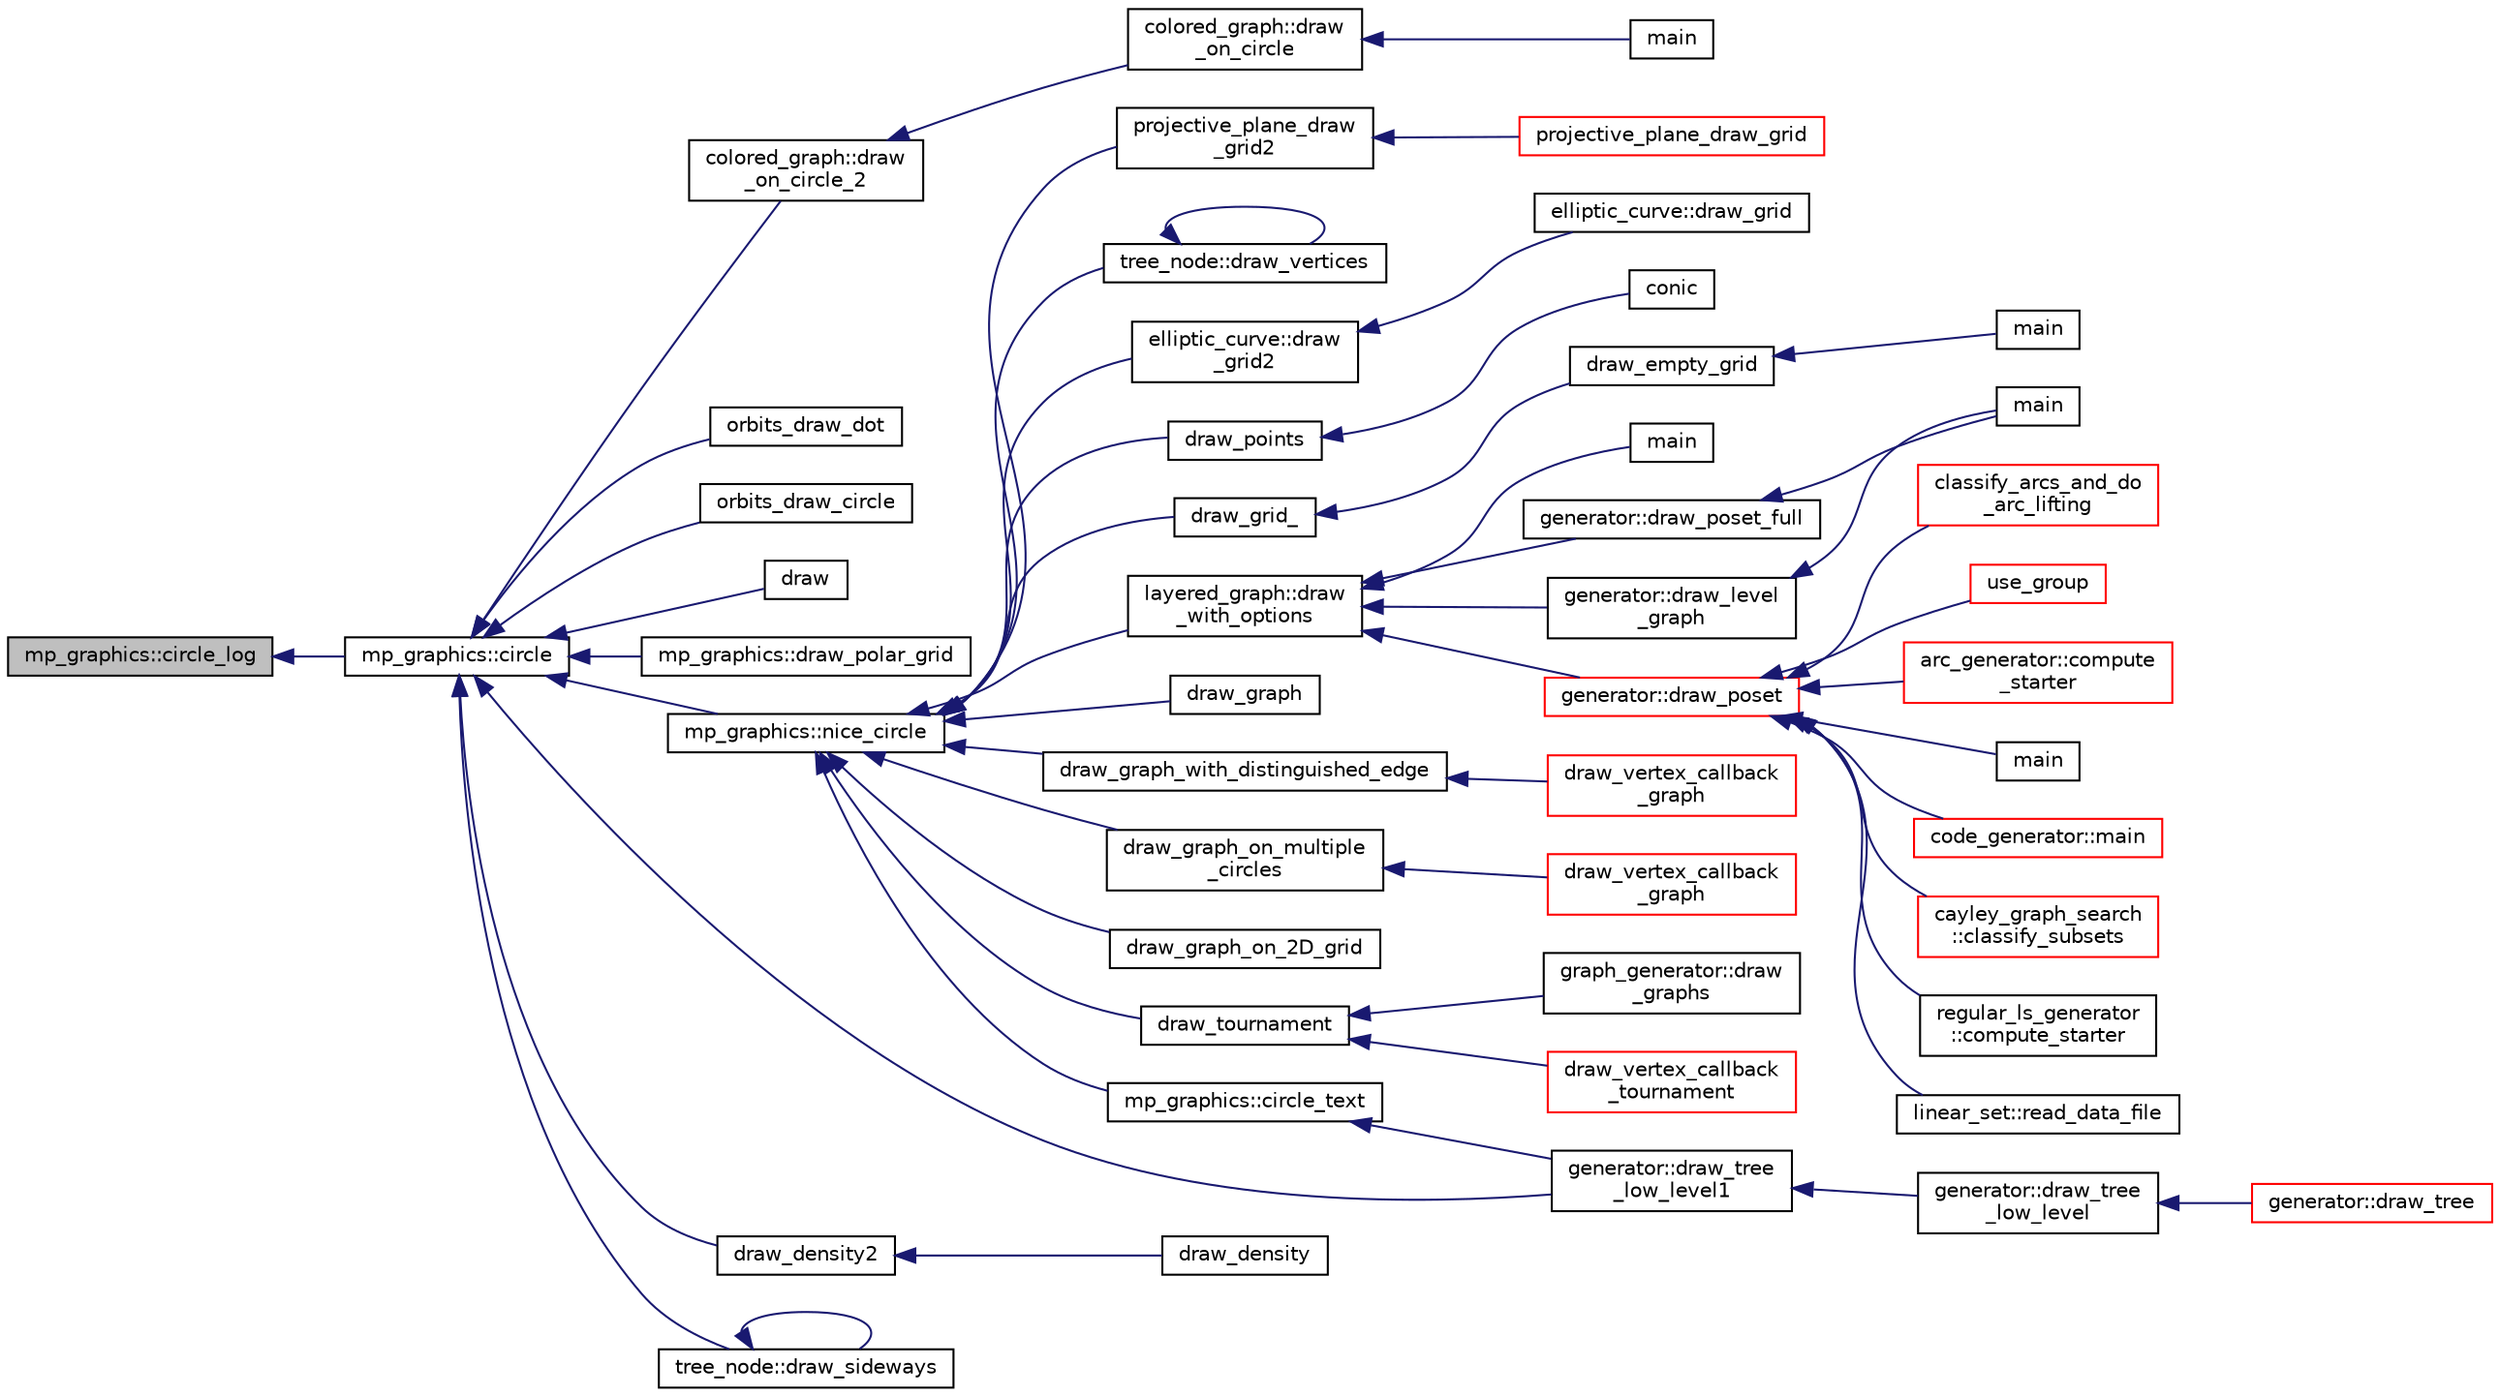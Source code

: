 digraph "mp_graphics::circle_log"
{
  edge [fontname="Helvetica",fontsize="10",labelfontname="Helvetica",labelfontsize="10"];
  node [fontname="Helvetica",fontsize="10",shape=record];
  rankdir="LR";
  Node951 [label="mp_graphics::circle_log",height=0.2,width=0.4,color="black", fillcolor="grey75", style="filled", fontcolor="black"];
  Node951 -> Node952 [dir="back",color="midnightblue",fontsize="10",style="solid",fontname="Helvetica"];
  Node952 [label="mp_graphics::circle",height=0.2,width=0.4,color="black", fillcolor="white", style="filled",URL="$da/d2c/classmp__graphics.html#a0e1e32cdfd93dd41678a1dda2671ab6e"];
  Node952 -> Node953 [dir="back",color="midnightblue",fontsize="10",style="solid",fontname="Helvetica"];
  Node953 [label="colored_graph::draw\l_on_circle_2",height=0.2,width=0.4,color="black", fillcolor="white", style="filled",URL="$dc/de2/classcolored__graph.html#a5491c0aa5ba7e60fb694fe7fbbc5ce8a"];
  Node953 -> Node954 [dir="back",color="midnightblue",fontsize="10",style="solid",fontname="Helvetica"];
  Node954 [label="colored_graph::draw\l_on_circle",height=0.2,width=0.4,color="black", fillcolor="white", style="filled",URL="$dc/de2/classcolored__graph.html#af5b7af38772c569cc0d6ab1d7c1fe20b"];
  Node954 -> Node955 [dir="back",color="midnightblue",fontsize="10",style="solid",fontname="Helvetica"];
  Node955 [label="main",height=0.2,width=0.4,color="black", fillcolor="white", style="filled",URL="$d2/dfa/draw__colored__graph_8_c.html#a3c04138a5bfe5d72780bb7e82a18e627"];
  Node952 -> Node956 [dir="back",color="midnightblue",fontsize="10",style="solid",fontname="Helvetica"];
  Node956 [label="orbits_draw_dot",height=0.2,width=0.4,color="black", fillcolor="white", style="filled",URL="$d9/d29/draw_8_c.html#a20a270e8cc52b4a32cdd36bfa75d849e"];
  Node952 -> Node957 [dir="back",color="midnightblue",fontsize="10",style="solid",fontname="Helvetica"];
  Node957 [label="orbits_draw_circle",height=0.2,width=0.4,color="black", fillcolor="white", style="filled",URL="$d9/d29/draw_8_c.html#aab67c26d29e82151142b788f15c5fe1e"];
  Node952 -> Node958 [dir="back",color="midnightblue",fontsize="10",style="solid",fontname="Helvetica"];
  Node958 [label="draw",height=0.2,width=0.4,color="black", fillcolor="white", style="filled",URL="$d7/d04/graphics_8h.html#a2f0462cf6d66f0096ed82a8dad6e4c3d"];
  Node952 -> Node959 [dir="back",color="midnightblue",fontsize="10",style="solid",fontname="Helvetica"];
  Node959 [label="mp_graphics::draw_polar_grid",height=0.2,width=0.4,color="black", fillcolor="white", style="filled",URL="$da/d2c/classmp__graphics.html#a6fddb7e055dd8099413f41489342fcff"];
  Node952 -> Node960 [dir="back",color="midnightblue",fontsize="10",style="solid",fontname="Helvetica"];
  Node960 [label="mp_graphics::nice_circle",height=0.2,width=0.4,color="black", fillcolor="white", style="filled",URL="$da/d2c/classmp__graphics.html#a29055ee6a26b527757614c4e75911ade"];
  Node960 -> Node961 [dir="back",color="midnightblue",fontsize="10",style="solid",fontname="Helvetica"];
  Node961 [label="draw_points",height=0.2,width=0.4,color="black", fillcolor="white", style="filled",URL="$d4/de8/conic_8_c.html#aee69d86bdad98af95960ee1aa7effa3a"];
  Node961 -> Node962 [dir="back",color="midnightblue",fontsize="10",style="solid",fontname="Helvetica"];
  Node962 [label="conic",height=0.2,width=0.4,color="black", fillcolor="white", style="filled",URL="$d4/de8/conic_8_c.html#a96def9474b981a9d5831a9b48d85d652"];
  Node960 -> Node963 [dir="back",color="midnightblue",fontsize="10",style="solid",fontname="Helvetica"];
  Node963 [label="draw_grid_",height=0.2,width=0.4,color="black", fillcolor="white", style="filled",URL="$da/d6d/field_8_c.html#a7d63b7cbb41f5eee173cf829ac238a23"];
  Node963 -> Node964 [dir="back",color="midnightblue",fontsize="10",style="solid",fontname="Helvetica"];
  Node964 [label="draw_empty_grid",height=0.2,width=0.4,color="black", fillcolor="white", style="filled",URL="$da/d6d/field_8_c.html#a0d28d1958c704e954ef7bb377a58c811"];
  Node964 -> Node965 [dir="back",color="midnightblue",fontsize="10",style="solid",fontname="Helvetica"];
  Node965 [label="main",height=0.2,width=0.4,color="black", fillcolor="white", style="filled",URL="$da/d6d/field_8_c.html#a3c04138a5bfe5d72780bb7e82a18e627"];
  Node960 -> Node966 [dir="back",color="midnightblue",fontsize="10",style="solid",fontname="Helvetica"];
  Node966 [label="layered_graph::draw\l_with_options",height=0.2,width=0.4,color="black", fillcolor="white", style="filled",URL="$da/db1/classlayered__graph.html#a4c76e40c6cf5bfb2ab2df20c33e846bc"];
  Node966 -> Node967 [dir="back",color="midnightblue",fontsize="10",style="solid",fontname="Helvetica"];
  Node967 [label="main",height=0.2,width=0.4,color="black", fillcolor="white", style="filled",URL="$da/d62/layered__graph__main_8_c.html#a217dbf8b442f20279ea00b898af96f52"];
  Node966 -> Node968 [dir="back",color="midnightblue",fontsize="10",style="solid",fontname="Helvetica"];
  Node968 [label="generator::draw_poset_full",height=0.2,width=0.4,color="black", fillcolor="white", style="filled",URL="$d7/d73/classgenerator.html#a6f7f90e50993905db31342536ac59d8c"];
  Node968 -> Node969 [dir="back",color="midnightblue",fontsize="10",style="solid",fontname="Helvetica"];
  Node969 [label="main",height=0.2,width=0.4,color="black", fillcolor="white", style="filled",URL="$de/d2d/graph_2graph_8_c.html#a217dbf8b442f20279ea00b898af96f52"];
  Node966 -> Node970 [dir="back",color="midnightblue",fontsize="10",style="solid",fontname="Helvetica"];
  Node970 [label="generator::draw_poset",height=0.2,width=0.4,color="red", fillcolor="white", style="filled",URL="$d7/d73/classgenerator.html#aa4f99c75a86701ba85e514a294efdf3a"];
  Node970 -> Node971 [dir="back",color="midnightblue",fontsize="10",style="solid",fontname="Helvetica"];
  Node971 [label="main",height=0.2,width=0.4,color="black", fillcolor="white", style="filled",URL="$d1/d5e/blt__main_8_c.html#a217dbf8b442f20279ea00b898af96f52"];
  Node970 -> Node972 [dir="back",color="midnightblue",fontsize="10",style="solid",fontname="Helvetica"];
  Node972 [label="code_generator::main",height=0.2,width=0.4,color="red", fillcolor="white", style="filled",URL="$db/d37/classcode__generator.html#ab3cf3a306e4032c2b471ac95321c599f"];
  Node970 -> Node974 [dir="back",color="midnightblue",fontsize="10",style="solid",fontname="Helvetica"];
  Node974 [label="cayley_graph_search\l::classify_subsets",height=0.2,width=0.4,color="red", fillcolor="white", style="filled",URL="$de/dae/classcayley__graph__search.html#a4cf8a90752e018a281481ac80ad52c4b"];
  Node970 -> Node977 [dir="back",color="midnightblue",fontsize="10",style="solid",fontname="Helvetica"];
  Node977 [label="regular_ls_generator\l::compute_starter",height=0.2,width=0.4,color="black", fillcolor="white", style="filled",URL="$d2/dd8/classregular__ls__generator.html#aa38907741058694a73194b02ceb4a53d"];
  Node970 -> Node978 [dir="back",color="midnightblue",fontsize="10",style="solid",fontname="Helvetica"];
  Node978 [label="linear_set::read_data_file",height=0.2,width=0.4,color="black", fillcolor="white", style="filled",URL="$dd/d86/classlinear__set.html#a9a5cd28cc81be7ee41002b2e3114c2cb"];
  Node970 -> Node979 [dir="back",color="midnightblue",fontsize="10",style="solid",fontname="Helvetica"];
  Node979 [label="classify_arcs_and_do\l_arc_lifting",height=0.2,width=0.4,color="red", fillcolor="white", style="filled",URL="$d6/dc3/arc__lifting__main_8_c.html#afdd7be16f16b8c71e9a72fe5f6a0b59c"];
  Node970 -> Node981 [dir="back",color="midnightblue",fontsize="10",style="solid",fontname="Helvetica"];
  Node981 [label="use_group",height=0.2,width=0.4,color="red", fillcolor="white", style="filled",URL="$d9/d9f/all__cliques_8_c.html#aba62531e97173264c39afe2c7857af31"];
  Node970 -> Node983 [dir="back",color="midnightblue",fontsize="10",style="solid",fontname="Helvetica"];
  Node983 [label="arc_generator::compute\l_starter",height=0.2,width=0.4,color="red", fillcolor="white", style="filled",URL="$d4/d21/classarc__generator.html#aad1dcec3a1c302e743d574bd1ac857d9"];
  Node966 -> Node991 [dir="back",color="midnightblue",fontsize="10",style="solid",fontname="Helvetica"];
  Node991 [label="generator::draw_level\l_graph",height=0.2,width=0.4,color="black", fillcolor="white", style="filled",URL="$d7/d73/classgenerator.html#a6bbc7b7aafea55ff8e202efc43ab263c"];
  Node991 -> Node969 [dir="back",color="midnightblue",fontsize="10",style="solid",fontname="Helvetica"];
  Node960 -> Node992 [dir="back",color="midnightblue",fontsize="10",style="solid",fontname="Helvetica"];
  Node992 [label="draw_graph",height=0.2,width=0.4,color="black", fillcolor="white", style="filled",URL="$d7/d04/graphics_8h.html#af937131778e8fbd30fd890cf5423f839"];
  Node960 -> Node993 [dir="back",color="midnightblue",fontsize="10",style="solid",fontname="Helvetica"];
  Node993 [label="draw_graph_with_distinguished_edge",height=0.2,width=0.4,color="black", fillcolor="white", style="filled",URL="$d7/d04/graphics_8h.html#a988569053fbe52d7320623c4e27b8aca"];
  Node993 -> Node994 [dir="back",color="midnightblue",fontsize="10",style="solid",fontname="Helvetica"];
  Node994 [label="draw_vertex_callback\l_graph",height=0.2,width=0.4,color="red", fillcolor="white", style="filled",URL="$da/d62/layered__graph__main_8_c.html#a48fa52122e4195a9e84162168e41b79d"];
  Node960 -> Node998 [dir="back",color="midnightblue",fontsize="10",style="solid",fontname="Helvetica"];
  Node998 [label="draw_graph_on_multiple\l_circles",height=0.2,width=0.4,color="black", fillcolor="white", style="filled",URL="$d7/d04/graphics_8h.html#a63ab8fc9db24e6b7a4d0c2994ebb5013"];
  Node998 -> Node999 [dir="back",color="midnightblue",fontsize="10",style="solid",fontname="Helvetica"];
  Node999 [label="draw_vertex_callback\l_graph",height=0.2,width=0.4,color="red", fillcolor="white", style="filled",URL="$d7/d2a/treedraw_8_c.html#ac40fdd8ab91b570efb82c2f7a37a545e"];
  Node960 -> Node1002 [dir="back",color="midnightblue",fontsize="10",style="solid",fontname="Helvetica"];
  Node1002 [label="draw_graph_on_2D_grid",height=0.2,width=0.4,color="black", fillcolor="white", style="filled",URL="$d7/d04/graphics_8h.html#af1fb7eed73ca4b08ce41329c6b843f6b"];
  Node960 -> Node1003 [dir="back",color="midnightblue",fontsize="10",style="solid",fontname="Helvetica"];
  Node1003 [label="draw_tournament",height=0.2,width=0.4,color="black", fillcolor="white", style="filled",URL="$d7/d04/graphics_8h.html#abdcf81159ed67c2b19501ea77dbbf6c9"];
  Node1003 -> Node1004 [dir="back",color="midnightblue",fontsize="10",style="solid",fontname="Helvetica"];
  Node1004 [label="graph_generator::draw\l_graphs",height=0.2,width=0.4,color="black", fillcolor="white", style="filled",URL="$d9/d91/classgraph__generator.html#aa07ad014571c0dbd09b93ccb99eb648e"];
  Node1003 -> Node1005 [dir="back",color="midnightblue",fontsize="10",style="solid",fontname="Helvetica"];
  Node1005 [label="draw_vertex_callback\l_tournament",height=0.2,width=0.4,color="red", fillcolor="white", style="filled",URL="$da/d62/layered__graph__main_8_c.html#abbe547a03d8b114e3e28cc9b31a00e2c"];
  Node960 -> Node1006 [dir="back",color="midnightblue",fontsize="10",style="solid",fontname="Helvetica"];
  Node1006 [label="mp_graphics::circle_text",height=0.2,width=0.4,color="black", fillcolor="white", style="filled",URL="$da/d2c/classmp__graphics.html#aa50563fd445efab70c7abc5700c6049b"];
  Node1006 -> Node1007 [dir="back",color="midnightblue",fontsize="10",style="solid",fontname="Helvetica"];
  Node1007 [label="generator::draw_tree\l_low_level1",height=0.2,width=0.4,color="black", fillcolor="white", style="filled",URL="$d7/d73/classgenerator.html#a05c91a8f773c25fbad2e806201d5f0d3"];
  Node1007 -> Node1008 [dir="back",color="midnightblue",fontsize="10",style="solid",fontname="Helvetica"];
  Node1008 [label="generator::draw_tree\l_low_level",height=0.2,width=0.4,color="black", fillcolor="white", style="filled",URL="$d7/d73/classgenerator.html#a7ec4c0902ecfc19049792b60526ae446"];
  Node1008 -> Node1009 [dir="back",color="midnightblue",fontsize="10",style="solid",fontname="Helvetica"];
  Node1009 [label="generator::draw_tree",height=0.2,width=0.4,color="red", fillcolor="white", style="filled",URL="$d7/d73/classgenerator.html#ae3d68e3de8f4a5decdaef2d8008cd4a6"];
  Node960 -> Node1060 [dir="back",color="midnightblue",fontsize="10",style="solid",fontname="Helvetica"];
  Node1060 [label="projective_plane_draw\l_grid2",height=0.2,width=0.4,color="black", fillcolor="white", style="filled",URL="$de/dea/plot_8_c.html#ab39804332acaaaaa6c7f3fd56ac914b3"];
  Node1060 -> Node1061 [dir="back",color="midnightblue",fontsize="10",style="solid",fontname="Helvetica"];
  Node1061 [label="projective_plane_draw_grid",height=0.2,width=0.4,color="red", fillcolor="white", style="filled",URL="$de/dea/plot_8_c.html#a40dac96f82a9acafbf7d017f601b9880"];
  Node960 -> Node997 [dir="back",color="midnightblue",fontsize="10",style="solid",fontname="Helvetica"];
  Node997 [label="tree_node::draw_vertices",height=0.2,width=0.4,color="black", fillcolor="white", style="filled",URL="$df/dbf/classtree__node.html#a8eaf9ec1be67f5e8110b8b38fbe8a7ab"];
  Node997 -> Node997 [dir="back",color="midnightblue",fontsize="10",style="solid",fontname="Helvetica"];
  Node960 -> Node1067 [dir="back",color="midnightblue",fontsize="10",style="solid",fontname="Helvetica"];
  Node1067 [label="elliptic_curve::draw\l_grid2",height=0.2,width=0.4,color="black", fillcolor="white", style="filled",URL="$d3/dea/classelliptic__curve.html#a20f858541aed9bfaabdf69b10f18cdbe"];
  Node1067 -> Node1068 [dir="back",color="midnightblue",fontsize="10",style="solid",fontname="Helvetica"];
  Node1068 [label="elliptic_curve::draw_grid",height=0.2,width=0.4,color="black", fillcolor="white", style="filled",URL="$d3/dea/classelliptic__curve.html#afa9d40e1a626257ad802bdb5a157ad0a"];
  Node952 -> Node1069 [dir="back",color="midnightblue",fontsize="10",style="solid",fontname="Helvetica"];
  Node1069 [label="draw_density2",height=0.2,width=0.4,color="black", fillcolor="white", style="filled",URL="$de/dea/plot_8_c.html#a4325acc4eb31709cb6d3e5055c5196de"];
  Node1069 -> Node1070 [dir="back",color="midnightblue",fontsize="10",style="solid",fontname="Helvetica"];
  Node1070 [label="draw_density",height=0.2,width=0.4,color="black", fillcolor="white", style="filled",URL="$de/dea/plot_8_c.html#aacb709615412b4c930421172d579dbba"];
  Node952 -> Node1071 [dir="back",color="midnightblue",fontsize="10",style="solid",fontname="Helvetica"];
  Node1071 [label="tree_node::draw_sideways",height=0.2,width=0.4,color="black", fillcolor="white", style="filled",URL="$df/dbf/classtree__node.html#a9b2f0bf6523c86a1fe755f6186180adb"];
  Node1071 -> Node1071 [dir="back",color="midnightblue",fontsize="10",style="solid",fontname="Helvetica"];
  Node952 -> Node1007 [dir="back",color="midnightblue",fontsize="10",style="solid",fontname="Helvetica"];
}
